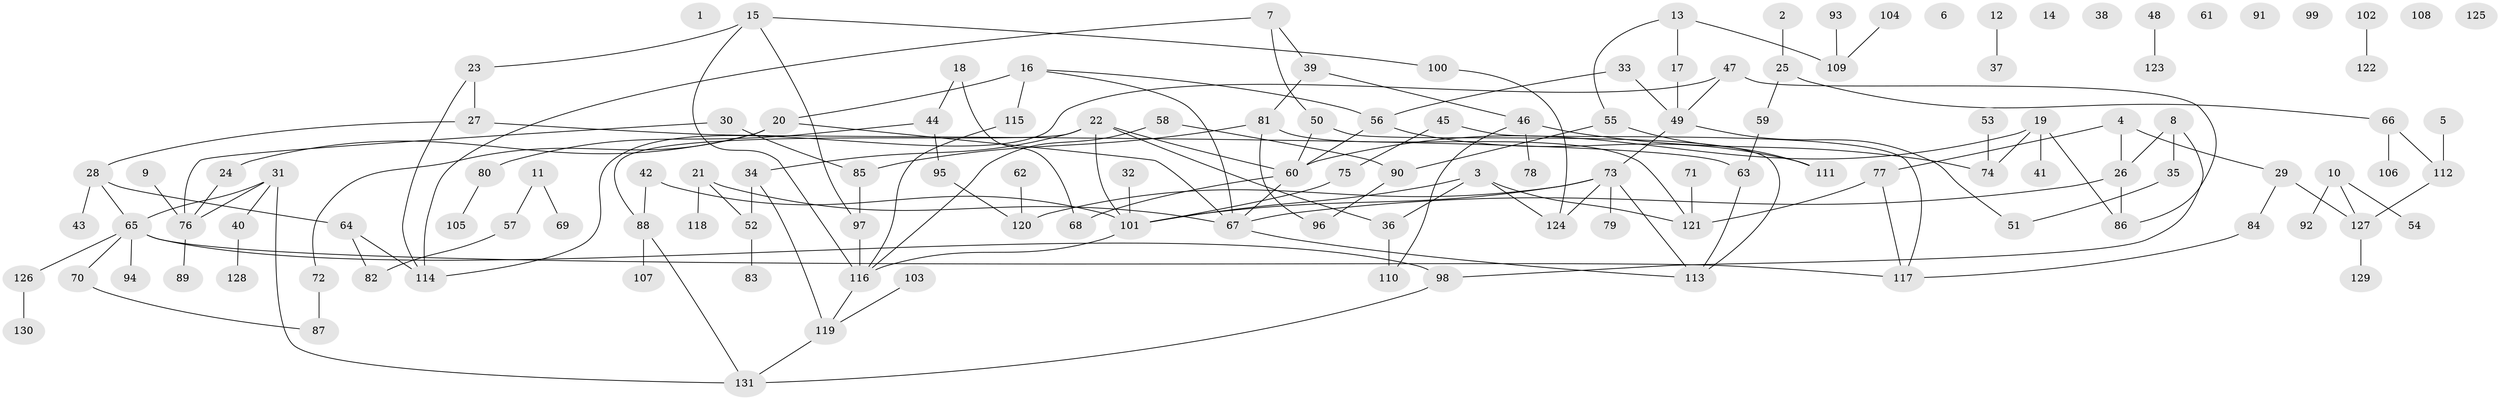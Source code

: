// coarse degree distribution, {1: 0.25, 5: 0.17857142857142858, 4: 0.10714285714285714, 2: 0.21428571428571427, 10: 0.03571428571428571, 3: 0.07142857142857142, 9: 0.03571428571428571, 12: 0.03571428571428571, 7: 0.03571428571428571, 8: 0.03571428571428571}
// Generated by graph-tools (version 1.1) at 2025/35/03/04/25 23:35:51]
// undirected, 131 vertices, 158 edges
graph export_dot {
  node [color=gray90,style=filled];
  1;
  2;
  3;
  4;
  5;
  6;
  7;
  8;
  9;
  10;
  11;
  12;
  13;
  14;
  15;
  16;
  17;
  18;
  19;
  20;
  21;
  22;
  23;
  24;
  25;
  26;
  27;
  28;
  29;
  30;
  31;
  32;
  33;
  34;
  35;
  36;
  37;
  38;
  39;
  40;
  41;
  42;
  43;
  44;
  45;
  46;
  47;
  48;
  49;
  50;
  51;
  52;
  53;
  54;
  55;
  56;
  57;
  58;
  59;
  60;
  61;
  62;
  63;
  64;
  65;
  66;
  67;
  68;
  69;
  70;
  71;
  72;
  73;
  74;
  75;
  76;
  77;
  78;
  79;
  80;
  81;
  82;
  83;
  84;
  85;
  86;
  87;
  88;
  89;
  90;
  91;
  92;
  93;
  94;
  95;
  96;
  97;
  98;
  99;
  100;
  101;
  102;
  103;
  104;
  105;
  106;
  107;
  108;
  109;
  110;
  111;
  112;
  113;
  114;
  115;
  116;
  117;
  118;
  119;
  120;
  121;
  122;
  123;
  124;
  125;
  126;
  127;
  128;
  129;
  130;
  131;
  2 -- 25;
  3 -- 36;
  3 -- 101;
  3 -- 121;
  3 -- 124;
  4 -- 26;
  4 -- 29;
  4 -- 77;
  5 -- 112;
  7 -- 39;
  7 -- 50;
  7 -- 114;
  8 -- 26;
  8 -- 35;
  8 -- 98;
  9 -- 76;
  10 -- 54;
  10 -- 92;
  10 -- 127;
  11 -- 57;
  11 -- 69;
  12 -- 37;
  13 -- 17;
  13 -- 55;
  13 -- 109;
  15 -- 23;
  15 -- 97;
  15 -- 100;
  15 -- 116;
  16 -- 20;
  16 -- 56;
  16 -- 67;
  16 -- 115;
  17 -- 49;
  18 -- 44;
  18 -- 68;
  19 -- 41;
  19 -- 60;
  19 -- 74;
  19 -- 86;
  20 -- 24;
  20 -- 67;
  20 -- 72;
  21 -- 52;
  21 -- 67;
  21 -- 118;
  22 -- 34;
  22 -- 36;
  22 -- 60;
  22 -- 88;
  22 -- 101;
  23 -- 27;
  23 -- 114;
  24 -- 76;
  25 -- 59;
  25 -- 66;
  26 -- 67;
  26 -- 86;
  27 -- 28;
  27 -- 63;
  28 -- 43;
  28 -- 64;
  28 -- 65;
  29 -- 84;
  29 -- 127;
  30 -- 76;
  30 -- 85;
  31 -- 40;
  31 -- 65;
  31 -- 76;
  31 -- 131;
  32 -- 101;
  33 -- 49;
  33 -- 56;
  34 -- 52;
  34 -- 119;
  35 -- 51;
  36 -- 110;
  39 -- 46;
  39 -- 81;
  40 -- 128;
  42 -- 88;
  42 -- 101;
  44 -- 80;
  44 -- 95;
  45 -- 75;
  45 -- 117;
  46 -- 74;
  46 -- 78;
  46 -- 110;
  47 -- 49;
  47 -- 86;
  47 -- 114;
  48 -- 123;
  49 -- 51;
  49 -- 73;
  50 -- 60;
  50 -- 113;
  52 -- 83;
  53 -- 74;
  55 -- 90;
  55 -- 111;
  56 -- 60;
  56 -- 111;
  57 -- 82;
  58 -- 90;
  58 -- 116;
  59 -- 63;
  60 -- 67;
  60 -- 68;
  62 -- 120;
  63 -- 113;
  64 -- 82;
  64 -- 114;
  65 -- 70;
  65 -- 94;
  65 -- 98;
  65 -- 117;
  65 -- 126;
  66 -- 106;
  66 -- 112;
  67 -- 113;
  70 -- 87;
  71 -- 121;
  72 -- 87;
  73 -- 79;
  73 -- 101;
  73 -- 113;
  73 -- 120;
  73 -- 124;
  75 -- 101;
  76 -- 89;
  77 -- 117;
  77 -- 121;
  80 -- 105;
  81 -- 85;
  81 -- 96;
  81 -- 121;
  84 -- 117;
  85 -- 97;
  88 -- 107;
  88 -- 131;
  90 -- 96;
  93 -- 109;
  95 -- 120;
  97 -- 116;
  98 -- 131;
  100 -- 124;
  101 -- 116;
  102 -- 122;
  103 -- 119;
  104 -- 109;
  112 -- 127;
  115 -- 116;
  116 -- 119;
  119 -- 131;
  126 -- 130;
  127 -- 129;
}
